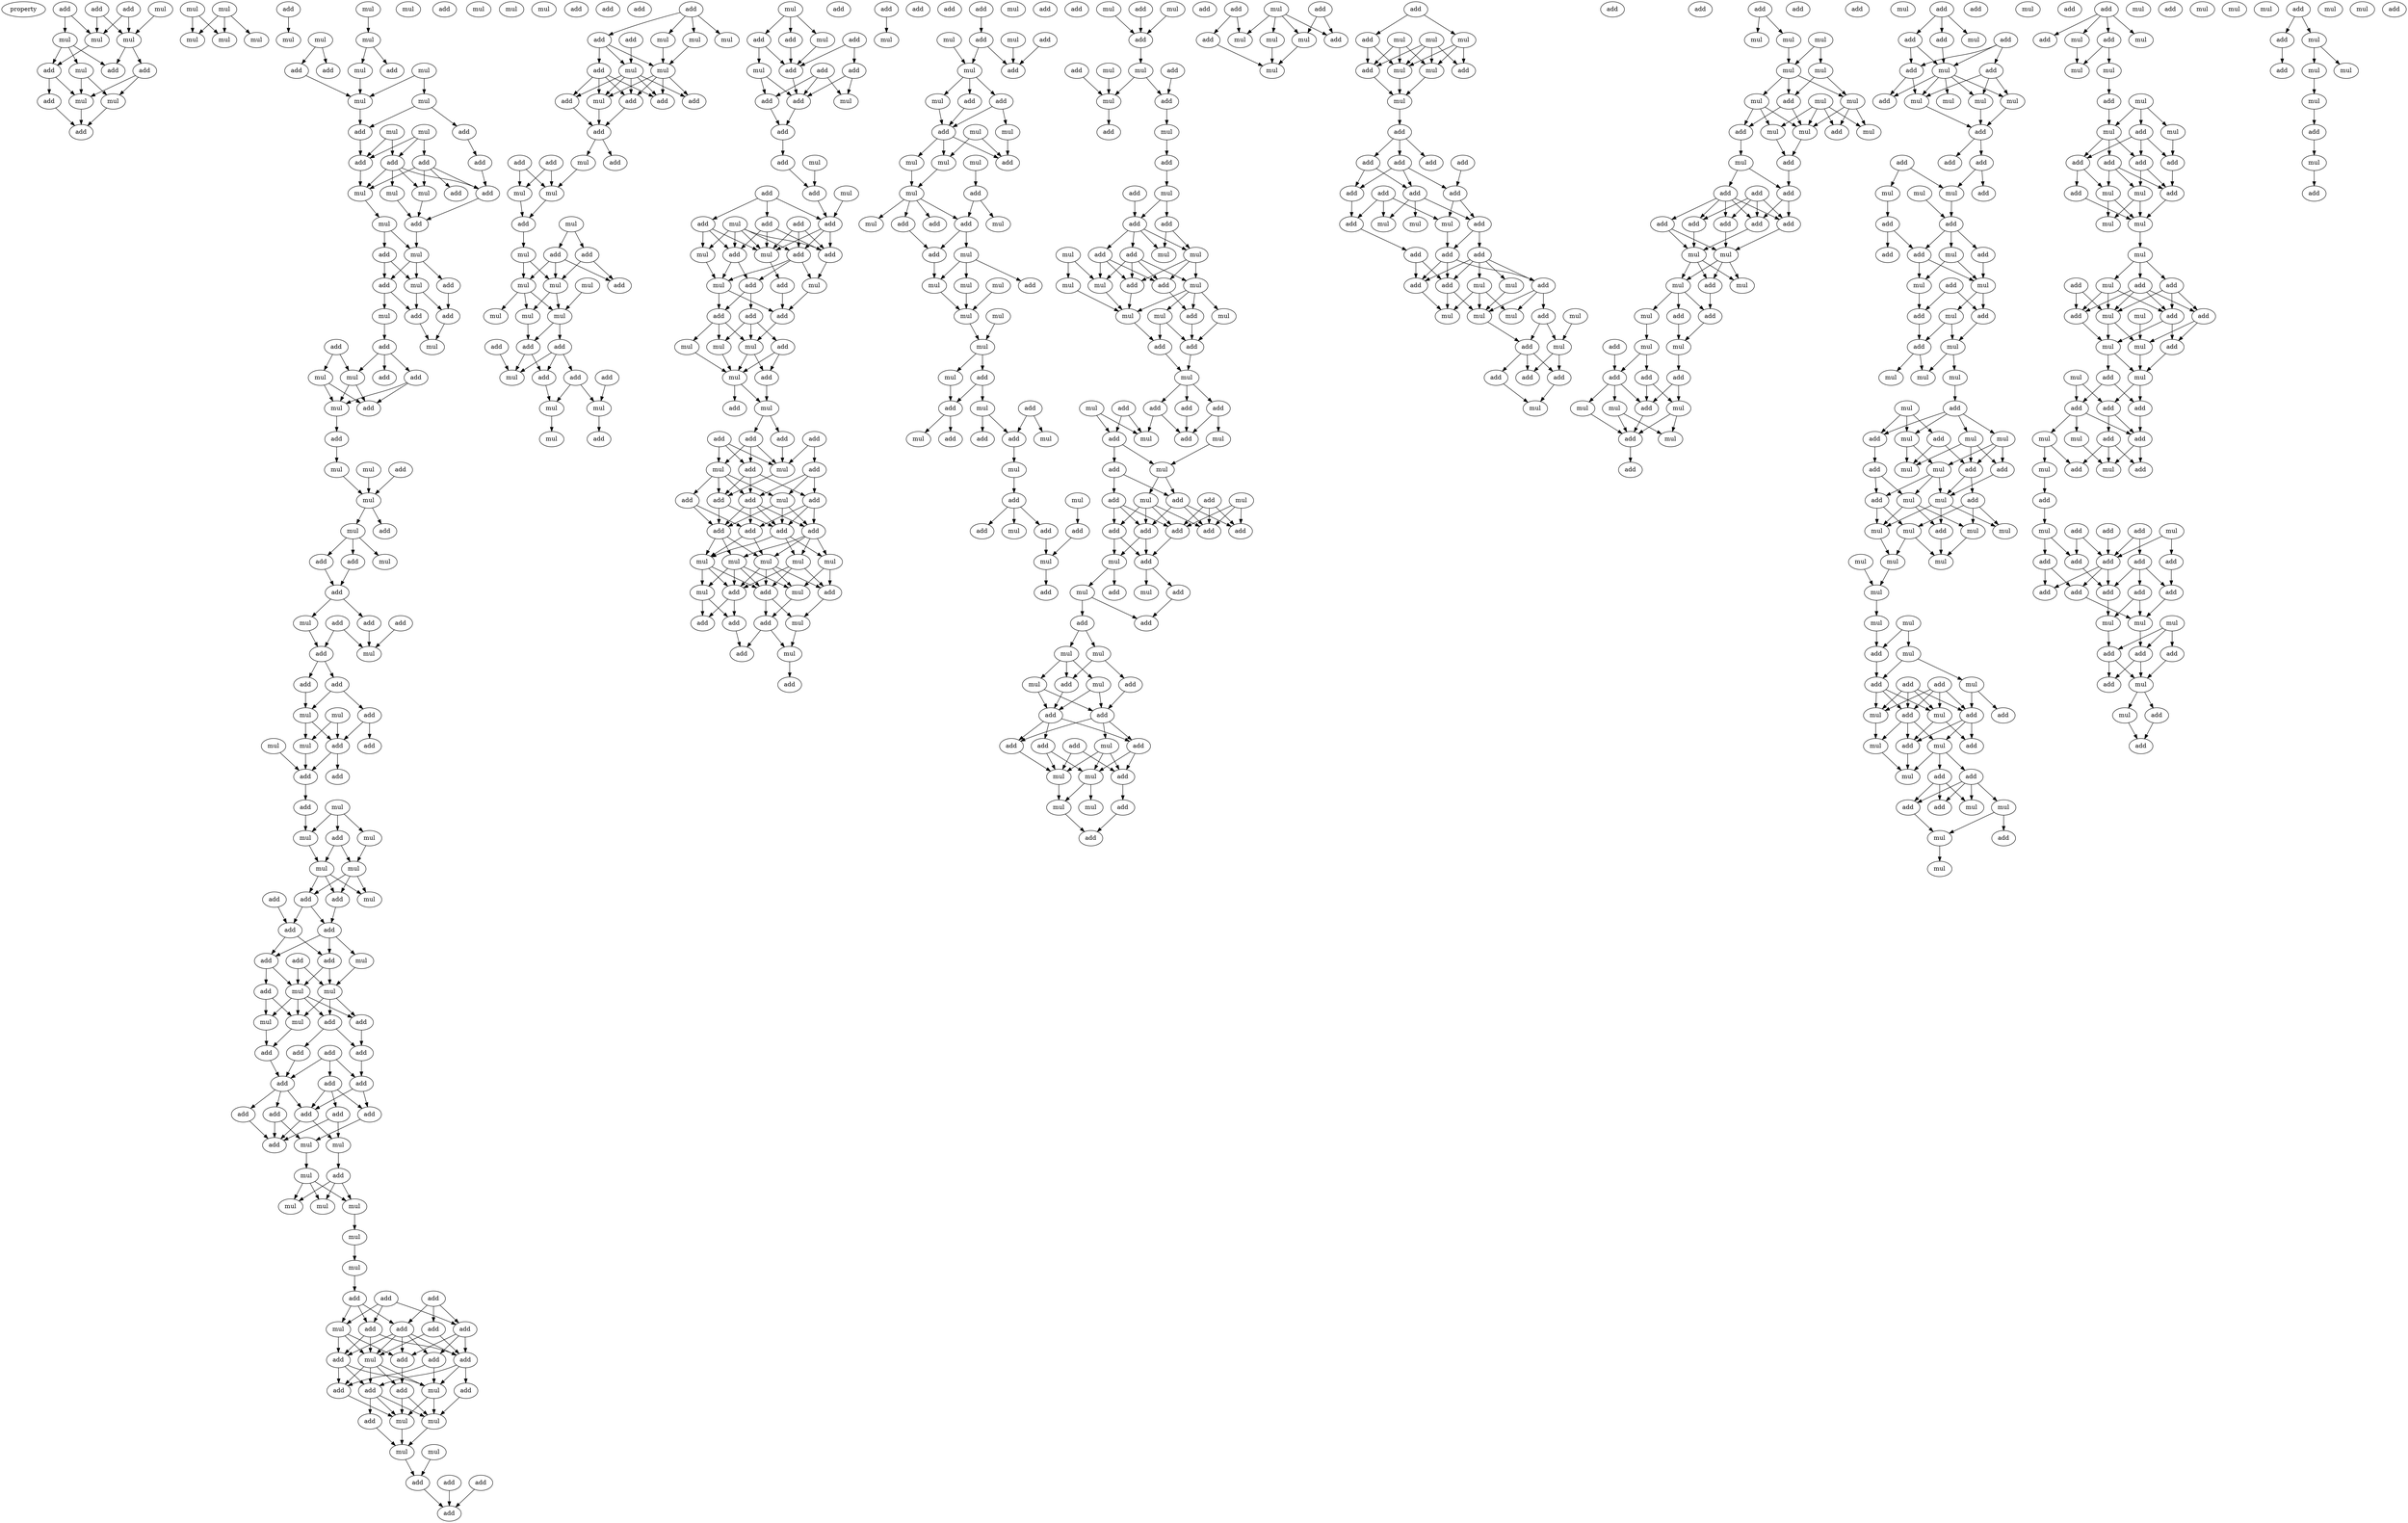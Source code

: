 digraph {
    node [fontcolor=black]
    property [mul=2,lf=1.7]
    0 [ label = add ];
    1 [ label = add ];
    2 [ label = add ];
    3 [ label = mul ];
    4 [ label = mul ];
    5 [ label = mul ];
    6 [ label = mul ];
    7 [ label = add ];
    8 [ label = add ];
    9 [ label = mul ];
    10 [ label = add ];
    11 [ label = mul ];
    12 [ label = add ];
    13 [ label = mul ];
    14 [ label = add ];
    15 [ label = mul ];
    16 [ label = mul ];
    17 [ label = add ];
    18 [ label = mul ];
    19 [ label = mul ];
    20 [ label = mul ];
    21 [ label = mul ];
    22 [ label = mul ];
    23 [ label = mul ];
    24 [ label = mul ];
    25 [ label = add ];
    26 [ label = mul ];
    27 [ label = mul ];
    28 [ label = add ];
    29 [ label = add ];
    30 [ label = mul ];
    31 [ label = mul ];
    32 [ label = add ];
    33 [ label = mul ];
    34 [ label = add ];
    35 [ label = mul ];
    36 [ label = add ];
    37 [ label = add ];
    38 [ label = add ];
    39 [ label = add ];
    40 [ label = mul ];
    41 [ label = mul ];
    42 [ label = mul ];
    43 [ label = add ];
    44 [ label = add ];
    45 [ label = add ];
    46 [ label = mul ];
    47 [ label = add ];
    48 [ label = mul ];
    49 [ label = mul ];
    50 [ label = mul ];
    51 [ label = add ];
    52 [ label = add ];
    53 [ label = add ];
    54 [ label = mul ];
    55 [ label = add ];
    56 [ label = add ];
    57 [ label = mul ];
    58 [ label = add ];
    59 [ label = add ];
    60 [ label = mul ];
    61 [ label = add ];
    62 [ label = mul ];
    63 [ label = mul ];
    64 [ label = add ];
    65 [ label = add ];
    66 [ label = mul ];
    67 [ label = add ];
    68 [ label = add ];
    69 [ label = mul ];
    70 [ label = mul ];
    71 [ label = mul ];
    72 [ label = add ];
    73 [ label = add ];
    74 [ label = add ];
    75 [ label = mul ];
    76 [ label = mul ];
    77 [ label = mul ];
    78 [ label = add ];
    79 [ label = add ];
    80 [ label = add ];
    81 [ label = mul ];
    82 [ label = add ];
    83 [ label = add ];
    84 [ label = mul ];
    85 [ label = add ];
    86 [ label = add ];
    87 [ label = mul ];
    88 [ label = add ];
    89 [ label = mul ];
    90 [ label = mul ];
    91 [ label = add ];
    92 [ label = add ];
    93 [ label = mul ];
    94 [ label = add ];
    95 [ label = add ];
    96 [ label = mul ];
    97 [ label = add ];
    98 [ label = mul ];
    99 [ label = mul ];
    100 [ label = add ];
    101 [ label = mul ];
    102 [ label = mul ];
    103 [ label = mul ];
    104 [ label = add ];
    105 [ label = add ];
    106 [ label = add ];
    107 [ label = add ];
    108 [ label = add ];
    109 [ label = mul ];
    110 [ label = add ];
    111 [ label = add ];
    112 [ label = add ];
    113 [ label = mul ];
    114 [ label = mul ];
    115 [ label = add ];
    116 [ label = add ];
    117 [ label = add ];
    118 [ label = mul ];
    119 [ label = mul ];
    120 [ label = add ];
    121 [ label = add ];
    122 [ label = add ];
    123 [ label = add ];
    124 [ label = add ];
    125 [ label = add ];
    126 [ label = add ];
    127 [ label = add ];
    128 [ label = add ];
    129 [ label = add ];
    130 [ label = add ];
    131 [ label = add ];
    132 [ label = mul ];
    133 [ label = add ];
    134 [ label = mul ];
    135 [ label = mul ];
    136 [ label = add ];
    137 [ label = mul ];
    138 [ label = mul ];
    139 [ label = mul ];
    140 [ label = mul ];
    141 [ label = add ];
    142 [ label = mul ];
    143 [ label = mul ];
    144 [ label = add ];
    145 [ label = add ];
    146 [ label = add ];
    147 [ label = add ];
    148 [ label = add ];
    149 [ label = add ];
    150 [ label = add ];
    151 [ label = add ];
    152 [ label = mul ];
    153 [ label = mul ];
    154 [ label = add ];
    155 [ label = add ];
    156 [ label = add ];
    157 [ label = add ];
    158 [ label = mul ];
    159 [ label = add ];
    160 [ label = add ];
    161 [ label = add ];
    162 [ label = add ];
    163 [ label = add ];
    164 [ label = mul ];
    165 [ label = mul ];
    166 [ label = mul ];
    167 [ label = mul ];
    168 [ label = add ];
    169 [ label = add ];
    170 [ label = add ];
    171 [ label = add ];
    172 [ label = add ];
    173 [ label = add ];
    174 [ label = add ];
    175 [ label = mul ];
    176 [ label = add ];
    177 [ label = mul ];
    178 [ label = mul ];
    179 [ label = mul ];
    180 [ label = mul ];
    181 [ label = add ];
    182 [ label = mul ];
    183 [ label = add ];
    184 [ label = add ];
    185 [ label = add ];
    186 [ label = add ];
    187 [ label = add ];
    188 [ label = add ];
    189 [ label = add ];
    190 [ label = mul ];
    191 [ label = add ];
    192 [ label = mul ];
    193 [ label = mul ];
    194 [ label = add ];
    195 [ label = mul ];
    196 [ label = mul ];
    197 [ label = add ];
    198 [ label = add ];
    199 [ label = add ];
    200 [ label = mul ];
    201 [ label = mul ];
    202 [ label = mul ];
    203 [ label = mul ];
    204 [ label = mul ];
    205 [ label = mul ];
    206 [ label = add ];
    207 [ label = add ];
    208 [ label = add ];
    209 [ label = mul ];
    210 [ label = add ];
    211 [ label = add ];
    212 [ label = add ];
    213 [ label = mul ];
    214 [ label = mul ];
    215 [ label = add ];
    216 [ label = mul ];
    217 [ label = mul ];
    218 [ label = add ];
    219 [ label = add ];
    220 [ label = add ];
    221 [ label = mul ];
    222 [ label = mul ];
    223 [ label = add ];
    224 [ label = add ];
    225 [ label = add ];
    226 [ label = add ];
    227 [ label = add ];
    228 [ label = mul ];
    229 [ label = add ];
    230 [ label = add ];
    231 [ label = add ];
    232 [ label = add ];
    233 [ label = mul ];
    234 [ label = add ];
    235 [ label = mul ];
    236 [ label = add ];
    237 [ label = mul ];
    238 [ label = add ];
    239 [ label = add ];
    240 [ label = add ];
    241 [ label = mul ];
    242 [ label = add ];
    243 [ label = add ];
    244 [ label = add ];
    245 [ label = mul ];
    246 [ label = add ];
    247 [ label = mul ];
    248 [ label = add ];
    249 [ label = add ];
    250 [ label = mul ];
    251 [ label = mul ];
    252 [ label = add ];
    253 [ label = add ];
    254 [ label = add ];
    255 [ label = add ];
    256 [ label = mul ];
    257 [ label = mul ];
    258 [ label = add ];
    259 [ label = mul ];
    260 [ label = add ];
    261 [ label = mul ];
    262 [ label = add ];
    263 [ label = add ];
    264 [ label = mul ];
    265 [ label = add ];
    266 [ label = add ];
    267 [ label = add ];
    268 [ label = add ];
    269 [ label = mul ];
    270 [ label = add ];
    271 [ label = mul ];
    272 [ label = add ];
    273 [ label = add ];
    274 [ label = mul ];
    275 [ label = add ];
    276 [ label = add ];
    277 [ label = add ];
    278 [ label = add ];
    279 [ label = add ];
    280 [ label = add ];
    281 [ label = add ];
    282 [ label = mul ];
    283 [ label = mul ];
    284 [ label = mul ];
    285 [ label = mul ];
    286 [ label = mul ];
    287 [ label = mul ];
    288 [ label = add ];
    289 [ label = mul ];
    290 [ label = add ];
    291 [ label = add ];
    292 [ label = mul ];
    293 [ label = add ];
    294 [ label = add ];
    295 [ label = add ];
    296 [ label = add ];
    297 [ label = mul ];
    298 [ label = add ];
    299 [ label = add ];
    300 [ label = mul ];
    301 [ label = mul ];
    302 [ label = add ];
    303 [ label = add ];
    304 [ label = mul ];
    305 [ label = add ];
    306 [ label = add ];
    307 [ label = mul ];
    308 [ label = add ];
    309 [ label = mul ];
    310 [ label = mul ];
    311 [ label = add ];
    312 [ label = mul ];
    313 [ label = mul ];
    314 [ label = mul ];
    315 [ label = mul ];
    316 [ label = add ];
    317 [ label = mul ];
    318 [ label = add ];
    319 [ label = mul ];
    320 [ label = add ];
    321 [ label = add ];
    322 [ label = mul ];
    323 [ label = add ];
    324 [ label = add ];
    325 [ label = mul ];
    326 [ label = mul ];
    327 [ label = mul ];
    328 [ label = add ];
    329 [ label = mul ];
    330 [ label = mul ];
    331 [ label = mul ];
    332 [ label = mul ];
    333 [ label = add ];
    334 [ label = mul ];
    335 [ label = add ];
    336 [ label = add ];
    337 [ label = mul ];
    338 [ label = mul ];
    339 [ label = add ];
    340 [ label = add ];
    341 [ label = add ];
    342 [ label = mul ];
    343 [ label = mul ];
    344 [ label = add ];
    345 [ label = mul ];
    346 [ label = add ];
    347 [ label = add ];
    348 [ label = add ];
    349 [ label = add ];
    350 [ label = mul ];
    351 [ label = add ];
    352 [ label = mul ];
    353 [ label = mul ];
    354 [ label = add ];
    355 [ label = add ];
    356 [ label = add ];
    357 [ label = mul ];
    358 [ label = add ];
    359 [ label = mul ];
    360 [ label = add ];
    361 [ label = add ];
    362 [ label = mul ];
    363 [ label = mul ];
    364 [ label = add ];
    365 [ label = mul ];
    366 [ label = add ];
    367 [ label = add ];
    368 [ label = mul ];
    369 [ label = add ];
    370 [ label = add ];
    371 [ label = add ];
    372 [ label = add ];
    373 [ label = mul ];
    374 [ label = add ];
    375 [ label = mul ];
    376 [ label = mul ];
    377 [ label = mul ];
    378 [ label = add ];
    379 [ label = mul ];
    380 [ label = add ];
    381 [ label = mul ];
    382 [ label = mul ];
    383 [ label = add ];
    384 [ label = mul ];
    385 [ label = mul ];
    386 [ label = add ];
    387 [ label = add ];
    388 [ label = mul ];
    389 [ label = add ];
    390 [ label = mul ];
    391 [ label = add ];
    392 [ label = add ];
    393 [ label = add ];
    394 [ label = add ];
    395 [ label = add ];
    396 [ label = mul ];
    397 [ label = mul ];
    398 [ label = add ];
    399 [ label = mul ];
    400 [ label = add ];
    401 [ label = mul ];
    402 [ label = add ];
    403 [ label = add ];
    404 [ label = mul ];
    405 [ label = add ];
    406 [ label = add ];
    407 [ label = add ];
    408 [ label = add ];
    409 [ label = add ];
    410 [ label = mul ];
    411 [ label = add ];
    412 [ label = mul ];
    413 [ label = add ];
    414 [ label = mul ];
    415 [ label = add ];
    416 [ label = add ];
    417 [ label = add ];
    418 [ label = mul ];
    419 [ label = mul ];
    420 [ label = add ];
    421 [ label = mul ];
    422 [ label = add ];
    423 [ label = mul ];
    424 [ label = add ];
    425 [ label = add ];
    426 [ label = add ];
    427 [ label = add ];
    428 [ label = add ];
    429 [ label = mul ];
    430 [ label = add ];
    431 [ label = mul ];
    432 [ label = add ];
    433 [ label = mul ];
    434 [ label = add ];
    435 [ label = mul ];
    436 [ label = mul ];
    437 [ label = add ];
    438 [ label = add ];
    439 [ label = mul ];
    440 [ label = add ];
    441 [ label = mul ];
    442 [ label = add ];
    443 [ label = mul ];
    444 [ label = mul ];
    445 [ label = add ];
    446 [ label = mul ];
    447 [ label = add ];
    448 [ label = mul ];
    449 [ label = mul ];
    450 [ label = add ];
    451 [ label = mul ];
    452 [ label = add ];
    453 [ label = mul ];
    454 [ label = add ];
    455 [ label = mul ];
    456 [ label = mul ];
    457 [ label = add ];
    458 [ label = add ];
    459 [ label = add ];
    460 [ label = add ];
    461 [ label = add ];
    462 [ label = add ];
    463 [ label = add ];
    464 [ label = add ];
    465 [ label = add ];
    466 [ label = mul ];
    467 [ label = mul ];
    468 [ label = add ];
    469 [ label = mul ];
    470 [ label = add ];
    471 [ label = add ];
    472 [ label = add ];
    473 [ label = add ];
    474 [ label = mul ];
    475 [ label = add ];
    476 [ label = add ];
    477 [ label = add ];
    478 [ label = mul ];
    479 [ label = mul ];
    480 [ label = add ];
    481 [ label = mul ];
    482 [ label = mul ];
    483 [ label = mul ];
    484 [ label = mul ];
    485 [ label = add ];
    486 [ label = add ];
    487 [ label = add ];
    488 [ label = add ];
    489 [ label = add ];
    490 [ label = mul ];
    491 [ label = add ];
    492 [ label = add ];
    493 [ label = mul ];
    494 [ label = mul ];
    495 [ label = add ];
    496 [ label = add ];
    497 [ label = mul ];
    498 [ label = mul ];
    499 [ label = mul ];
    500 [ label = mul ];
    501 [ label = mul ];
    502 [ label = mul ];
    503 [ label = add ];
    504 [ label = mul ];
    505 [ label = add ];
    506 [ label = add ];
    507 [ label = mul ];
    508 [ label = mul ];
    509 [ label = add ];
    510 [ label = mul ];
    511 [ label = add ];
    512 [ label = add ];
    513 [ label = add ];
    514 [ label = add ];
    515 [ label = add ];
    516 [ label = add ];
    517 [ label = add ];
    518 [ label = add ];
    519 [ label = mul ];
    520 [ label = mul ];
    521 [ label = mul ];
    522 [ label = mul ];
    523 [ label = add ];
    524 [ label = mul ];
    525 [ label = add ];
    526 [ label = add ];
    527 [ label = mul ];
    528 [ label = add ];
    529 [ label = mul ];
    530 [ label = add ];
    531 [ label = add ];
    532 [ label = add ];
    533 [ label = mul ];
    534 [ label = mul ];
    535 [ label = add ];
    536 [ label = mul ];
    537 [ label = mul ];
    538 [ label = mul ];
    539 [ label = add ];
    540 [ label = add ];
    541 [ label = add ];
    542 [ label = add ];
    543 [ label = add ];
    544 [ label = mul ];
    545 [ label = add ];
    546 [ label = mul ];
    547 [ label = add ];
    548 [ label = add ];
    549 [ label = mul ];
    550 [ label = mul ];
    551 [ label = mul ];
    552 [ label = mul ];
    553 [ label = add ];
    554 [ label = add ];
    555 [ label = add ];
    556 [ label = add ];
    557 [ label = add ];
    558 [ label = mul ];
    559 [ label = mul ];
    560 [ label = add ];
    561 [ label = mul ];
    562 [ label = add ];
    563 [ label = add ];
    564 [ label = mul ];
    565 [ label = add ];
    566 [ label = add ];
    567 [ label = add ];
    568 [ label = add ];
    569 [ label = mul ];
    570 [ label = add ];
    571 [ label = mul ];
    572 [ label = add ];
    573 [ label = mul ];
    574 [ label = add ];
    575 [ label = add ];
    576 [ label = mul ];
    577 [ label = mul ];
    578 [ label = mul ];
    579 [ label = mul ];
    580 [ label = mul ];
    581 [ label = add ];
    582 [ label = add ];
    583 [ label = mul ];
    584 [ label = add ];
    585 [ label = mul ];
    586 [ label = mul ];
    587 [ label = add ];
    588 [ label = mul ];
    589 [ label = add ];
    590 [ label = mul ];
    591 [ label = add ];
    592 [ label = add ];
    593 [ label = mul ];
    594 [ label = add ];
    595 [ label = mul ];
    596 [ label = add ];
    597 [ label = mul ];
    598 [ label = mul ];
    599 [ label = mul ];
    600 [ label = mul ];
    601 [ label = mul ];
    602 [ label = mul ];
    603 [ label = mul ];
    604 [ label = mul ];
    605 [ label = mul ];
    606 [ label = mul ];
    607 [ label = mul ];
    608 [ label = add ];
    609 [ label = add ];
    610 [ label = mul ];
    611 [ label = add ];
    612 [ label = add ];
    613 [ label = add ];
    614 [ label = mul ];
    615 [ label = add ];
    616 [ label = mul ];
    617 [ label = add ];
    618 [ label = mul ];
    619 [ label = add ];
    620 [ label = add ];
    621 [ label = mul ];
    622 [ label = add ];
    623 [ label = mul ];
    624 [ label = add ];
    625 [ label = mul ];
    626 [ label = add ];
    627 [ label = add ];
    628 [ label = add ];
    629 [ label = mul ];
    630 [ label = mul ];
    631 [ label = add ];
    632 [ label = mul ];
    633 [ label = mul ];
    634 [ label = add ];
    635 [ label = mul ];
    636 [ label = add ];
    637 [ label = mul ];
    638 [ label = mul ];
    639 [ label = add ];
    640 [ label = mul ];
    641 [ label = mul ];
    642 [ label = mul ];
    643 [ label = add ];
    644 [ label = mul ];
    645 [ label = mul ];
    646 [ label = add ];
    647 [ label = add ];
    648 [ label = add ];
    649 [ label = add ];
    650 [ label = add ];
    651 [ label = add ];
    652 [ label = add ];
    653 [ label = mul ];
    654 [ label = mul ];
    655 [ label = mul ];
    656 [ label = mul ];
    657 [ label = mul ];
    658 [ label = add ];
    659 [ label = add ];
    660 [ label = add ];
    661 [ label = mul ];
    662 [ label = add ];
    663 [ label = add ];
    664 [ label = mul ];
    665 [ label = mul ];
    666 [ label = add ];
    667 [ label = mul ];
    668 [ label = mul ];
    669 [ label = add ];
    670 [ label = add ];
    671 [ label = mul ];
    672 [ label = mul ];
    673 [ label = add ];
    674 [ label = add ];
    675 [ label = add ];
    676 [ label = mul ];
    677 [ label = add ];
    678 [ label = mul ];
    679 [ label = add ];
    680 [ label = mul ];
    681 [ label = add ];
    682 [ label = mul ];
    683 [ label = add ];
    684 [ label = add ];
    685 [ label = mul ];
    686 [ label = add ];
    687 [ label = mul ];
    688 [ label = add ];
    689 [ label = add ];
    690 [ label = add ];
    691 [ label = add ];
    692 [ label = add ];
    693 [ label = add ];
    694 [ label = add ];
    695 [ label = add ];
    696 [ label = add ];
    697 [ label = add ];
    698 [ label = add ];
    699 [ label = add ];
    700 [ label = mul ];
    701 [ label = mul ];
    702 [ label = mul ];
    703 [ label = add ];
    704 [ label = add ];
    705 [ label = add ];
    706 [ label = add ];
    707 [ label = add ];
    708 [ label = mul ];
    709 [ label = mul ];
    710 [ label = add ];
    711 [ label = mul ];
    712 [ label = add ];
    713 [ label = mul ];
    714 [ label = mul ];
    715 [ label = add ];
    716 [ label = add ];
    717 [ label = mul ];
    718 [ label = add ];
    719 [ label = mul ];
    720 [ label = mul ];
    721 [ label = mul ];
    722 [ label = mul ];
    723 [ label = add ];
    724 [ label = mul ];
    725 [ label = add ];
    726 [ label = mul ];
    727 [ label = add ];
    0 -> 5 [ name = 0 ];
    0 -> 6 [ name = 1 ];
    1 -> 4 [ name = 2 ];
    1 -> 5 [ name = 3 ];
    2 -> 5 [ name = 4 ];
    2 -> 6 [ name = 5 ];
    3 -> 6 [ name = 6 ];
    4 -> 8 [ name = 7 ];
    4 -> 9 [ name = 8 ];
    4 -> 10 [ name = 9 ];
    5 -> 10 [ name = 10 ];
    6 -> 7 [ name = 11 ];
    6 -> 8 [ name = 12 ];
    7 -> 11 [ name = 13 ];
    7 -> 13 [ name = 14 ];
    9 -> 11 [ name = 15 ];
    9 -> 13 [ name = 16 ];
    10 -> 12 [ name = 17 ];
    10 -> 13 [ name = 18 ];
    11 -> 14 [ name = 19 ];
    12 -> 14 [ name = 20 ];
    13 -> 14 [ name = 21 ];
    15 -> 18 [ name = 22 ];
    15 -> 20 [ name = 23 ];
    16 -> 18 [ name = 24 ];
    16 -> 20 [ name = 25 ];
    16 -> 21 [ name = 26 ];
    17 -> 19 [ name = 27 ];
    22 -> 24 [ name = 28 ];
    23 -> 25 [ name = 29 ];
    23 -> 28 [ name = 30 ];
    24 -> 26 [ name = 31 ];
    24 -> 29 [ name = 32 ];
    25 -> 31 [ name = 33 ];
    26 -> 31 [ name = 34 ];
    27 -> 30 [ name = 35 ];
    27 -> 31 [ name = 36 ];
    30 -> 32 [ name = 37 ];
    30 -> 34 [ name = 38 ];
    31 -> 34 [ name = 39 ];
    32 -> 37 [ name = 40 ];
    33 -> 36 [ name = 41 ];
    33 -> 39 [ name = 42 ];
    34 -> 39 [ name = 43 ];
    35 -> 36 [ name = 44 ];
    35 -> 38 [ name = 45 ];
    35 -> 39 [ name = 46 ];
    36 -> 40 [ name = 47 ];
    36 -> 41 [ name = 48 ];
    36 -> 42 [ name = 49 ];
    36 -> 44 [ name = 50 ];
    37 -> 44 [ name = 51 ];
    38 -> 41 [ name = 52 ];
    38 -> 42 [ name = 53 ];
    38 -> 43 [ name = 54 ];
    38 -> 44 [ name = 55 ];
    39 -> 41 [ name = 56 ];
    40 -> 45 [ name = 57 ];
    41 -> 46 [ name = 58 ];
    42 -> 45 [ name = 59 ];
    44 -> 45 [ name = 60 ];
    45 -> 48 [ name = 61 ];
    46 -> 47 [ name = 62 ];
    46 -> 48 [ name = 63 ];
    47 -> 49 [ name = 64 ];
    47 -> 51 [ name = 65 ];
    48 -> 49 [ name = 66 ];
    48 -> 51 [ name = 67 ];
    48 -> 52 [ name = 68 ];
    49 -> 53 [ name = 69 ];
    49 -> 55 [ name = 70 ];
    51 -> 53 [ name = 71 ];
    51 -> 54 [ name = 72 ];
    52 -> 55 [ name = 73 ];
    53 -> 57 [ name = 74 ];
    54 -> 58 [ name = 75 ];
    55 -> 57 [ name = 76 ];
    56 -> 60 [ name = 77 ];
    56 -> 62 [ name = 78 ];
    58 -> 59 [ name = 79 ];
    58 -> 61 [ name = 80 ];
    58 -> 62 [ name = 81 ];
    59 -> 63 [ name = 82 ];
    59 -> 64 [ name = 83 ];
    60 -> 63 [ name = 84 ];
    60 -> 64 [ name = 85 ];
    62 -> 63 [ name = 86 ];
    62 -> 64 [ name = 87 ];
    63 -> 65 [ name = 88 ];
    65 -> 69 [ name = 89 ];
    66 -> 70 [ name = 90 ];
    67 -> 70 [ name = 91 ];
    69 -> 70 [ name = 92 ];
    70 -> 71 [ name = 93 ];
    70 -> 72 [ name = 94 ];
    71 -> 73 [ name = 95 ];
    71 -> 74 [ name = 96 ];
    71 -> 75 [ name = 97 ];
    73 -> 78 [ name = 98 ];
    74 -> 78 [ name = 99 ];
    78 -> 81 [ name = 100 ];
    78 -> 82 [ name = 101 ];
    79 -> 83 [ name = 102 ];
    79 -> 84 [ name = 103 ];
    80 -> 84 [ name = 104 ];
    81 -> 83 [ name = 105 ];
    82 -> 84 [ name = 106 ];
    83 -> 85 [ name = 107 ];
    83 -> 86 [ name = 108 ];
    85 -> 89 [ name = 109 ];
    86 -> 88 [ name = 110 ];
    86 -> 89 [ name = 111 ];
    87 -> 90 [ name = 112 ];
    87 -> 91 [ name = 113 ];
    88 -> 91 [ name = 114 ];
    88 -> 92 [ name = 115 ];
    89 -> 90 [ name = 116 ];
    89 -> 91 [ name = 117 ];
    90 -> 95 [ name = 118 ];
    91 -> 94 [ name = 119 ];
    91 -> 95 [ name = 120 ];
    93 -> 95 [ name = 121 ];
    95 -> 97 [ name = 122 ];
    96 -> 98 [ name = 123 ];
    96 -> 99 [ name = 124 ];
    96 -> 100 [ name = 125 ];
    97 -> 98 [ name = 126 ];
    98 -> 102 [ name = 127 ];
    99 -> 101 [ name = 128 ];
    100 -> 101 [ name = 129 ];
    100 -> 102 [ name = 130 ];
    101 -> 103 [ name = 131 ];
    101 -> 105 [ name = 132 ];
    101 -> 106 [ name = 133 ];
    102 -> 103 [ name = 134 ];
    102 -> 105 [ name = 135 ];
    102 -> 106 [ name = 136 ];
    104 -> 108 [ name = 137 ];
    105 -> 107 [ name = 138 ];
    106 -> 107 [ name = 139 ];
    106 -> 108 [ name = 140 ];
    107 -> 109 [ name = 141 ];
    107 -> 110 [ name = 142 ];
    107 -> 111 [ name = 143 ];
    108 -> 110 [ name = 144 ];
    108 -> 111 [ name = 145 ];
    109 -> 114 [ name = 146 ];
    110 -> 113 [ name = 147 ];
    110 -> 115 [ name = 148 ];
    111 -> 113 [ name = 149 ];
    111 -> 114 [ name = 150 ];
    112 -> 113 [ name = 151 ];
    112 -> 114 [ name = 152 ];
    113 -> 116 [ name = 153 ];
    113 -> 117 [ name = 154 ];
    113 -> 118 [ name = 155 ];
    113 -> 119 [ name = 156 ];
    114 -> 116 [ name = 157 ];
    114 -> 117 [ name = 158 ];
    114 -> 119 [ name = 159 ];
    115 -> 118 [ name = 160 ];
    115 -> 119 [ name = 161 ];
    116 -> 122 [ name = 162 ];
    117 -> 122 [ name = 163 ];
    117 -> 123 [ name = 164 ];
    118 -> 121 [ name = 165 ];
    119 -> 121 [ name = 166 ];
    120 -> 124 [ name = 167 ];
    120 -> 125 [ name = 168 ];
    120 -> 126 [ name = 169 ];
    121 -> 126 [ name = 170 ];
    122 -> 125 [ name = 171 ];
    123 -> 126 [ name = 172 ];
    124 -> 128 [ name = 173 ];
    124 -> 129 [ name = 174 ];
    124 -> 131 [ name = 175 ];
    125 -> 128 [ name = 176 ];
    125 -> 131 [ name = 177 ];
    126 -> 127 [ name = 178 ];
    126 -> 130 [ name = 179 ];
    126 -> 131 [ name = 180 ];
    127 -> 133 [ name = 181 ];
    128 -> 132 [ name = 182 ];
    129 -> 133 [ name = 183 ];
    129 -> 134 [ name = 184 ];
    130 -> 132 [ name = 185 ];
    130 -> 133 [ name = 186 ];
    131 -> 133 [ name = 187 ];
    131 -> 134 [ name = 188 ];
    132 -> 135 [ name = 189 ];
    134 -> 136 [ name = 190 ];
    135 -> 137 [ name = 191 ];
    135 -> 139 [ name = 192 ];
    135 -> 140 [ name = 193 ];
    136 -> 137 [ name = 194 ];
    136 -> 139 [ name = 195 ];
    136 -> 140 [ name = 196 ];
    139 -> 142 [ name = 197 ];
    142 -> 143 [ name = 198 ];
    143 -> 145 [ name = 199 ];
    145 -> 148 [ name = 200 ];
    145 -> 149 [ name = 201 ];
    145 -> 152 [ name = 202 ];
    146 -> 148 [ name = 203 ];
    146 -> 150 [ name = 204 ];
    146 -> 151 [ name = 205 ];
    147 -> 149 [ name = 206 ];
    147 -> 151 [ name = 207 ];
    147 -> 152 [ name = 208 ];
    148 -> 153 [ name = 209 ];
    148 -> 154 [ name = 210 ];
    148 -> 155 [ name = 211 ];
    148 -> 156 [ name = 212 ];
    148 -> 157 [ name = 213 ];
    149 -> 153 [ name = 214 ];
    149 -> 156 [ name = 215 ];
    149 -> 157 [ name = 216 ];
    150 -> 153 [ name = 217 ];
    150 -> 156 [ name = 218 ];
    151 -> 154 [ name = 219 ];
    151 -> 155 [ name = 220 ];
    151 -> 156 [ name = 221 ];
    152 -> 153 [ name = 222 ];
    152 -> 155 [ name = 223 ];
    152 -> 157 [ name = 224 ];
    153 -> 158 [ name = 225 ];
    153 -> 159 [ name = 226 ];
    153 -> 160 [ name = 227 ];
    153 -> 162 [ name = 228 ];
    154 -> 158 [ name = 229 ];
    154 -> 160 [ name = 230 ];
    155 -> 159 [ name = 231 ];
    156 -> 158 [ name = 232 ];
    156 -> 161 [ name = 233 ];
    156 -> 162 [ name = 234 ];
    157 -> 158 [ name = 235 ];
    157 -> 160 [ name = 236 ];
    157 -> 162 [ name = 237 ];
    158 -> 164 [ name = 238 ];
    158 -> 165 [ name = 239 ];
    159 -> 164 [ name = 240 ];
    159 -> 165 [ name = 241 ];
    160 -> 165 [ name = 242 ];
    161 -> 164 [ name = 243 ];
    162 -> 163 [ name = 244 ];
    162 -> 164 [ name = 245 ];
    162 -> 165 [ name = 246 ];
    163 -> 166 [ name = 247 ];
    164 -> 166 [ name = 248 ];
    165 -> 166 [ name = 249 ];
    166 -> 168 [ name = 250 ];
    167 -> 168 [ name = 251 ];
    168 -> 172 [ name = 252 ];
    169 -> 172 [ name = 253 ];
    171 -> 172 [ name = 254 ];
    173 -> 175 [ name = 255 ];
    173 -> 176 [ name = 256 ];
    173 -> 177 [ name = 257 ];
    173 -> 178 [ name = 258 ];
    174 -> 180 [ name = 259 ];
    175 -> 179 [ name = 260 ];
    176 -> 179 [ name = 261 ];
    176 -> 180 [ name = 262 ];
    176 -> 181 [ name = 263 ];
    178 -> 179 [ name = 264 ];
    179 -> 182 [ name = 265 ];
    179 -> 183 [ name = 266 ];
    179 -> 184 [ name = 267 ];
    179 -> 185 [ name = 268 ];
    180 -> 182 [ name = 269 ];
    180 -> 183 [ name = 270 ];
    180 -> 184 [ name = 271 ];
    180 -> 185 [ name = 272 ];
    180 -> 186 [ name = 273 ];
    181 -> 182 [ name = 274 ];
    181 -> 183 [ name = 275 ];
    181 -> 185 [ name = 276 ];
    181 -> 186 [ name = 277 ];
    182 -> 187 [ name = 278 ];
    185 -> 187 [ name = 279 ];
    186 -> 187 [ name = 280 ];
    187 -> 190 [ name = 281 ];
    187 -> 191 [ name = 282 ];
    188 -> 192 [ name = 283 ];
    188 -> 193 [ name = 284 ];
    189 -> 192 [ name = 285 ];
    189 -> 193 [ name = 286 ];
    190 -> 193 [ name = 287 ];
    192 -> 194 [ name = 288 ];
    193 -> 194 [ name = 289 ];
    194 -> 196 [ name = 290 ];
    195 -> 197 [ name = 291 ];
    195 -> 198 [ name = 292 ];
    196 -> 200 [ name = 293 ];
    196 -> 202 [ name = 294 ];
    197 -> 199 [ name = 295 ];
    197 -> 200 [ name = 296 ];
    197 -> 202 [ name = 297 ];
    198 -> 199 [ name = 298 ];
    198 -> 200 [ name = 299 ];
    200 -> 203 [ name = 300 ];
    200 -> 205 [ name = 301 ];
    201 -> 205 [ name = 302 ];
    202 -> 203 [ name = 303 ];
    202 -> 204 [ name = 304 ];
    202 -> 205 [ name = 305 ];
    203 -> 206 [ name = 306 ];
    205 -> 206 [ name = 307 ];
    205 -> 207 [ name = 308 ];
    206 -> 209 [ name = 309 ];
    206 -> 211 [ name = 310 ];
    207 -> 209 [ name = 311 ];
    207 -> 210 [ name = 312 ];
    207 -> 211 [ name = 313 ];
    208 -> 209 [ name = 314 ];
    210 -> 213 [ name = 315 ];
    210 -> 214 [ name = 316 ];
    211 -> 213 [ name = 317 ];
    212 -> 214 [ name = 318 ];
    213 -> 216 [ name = 319 ];
    214 -> 215 [ name = 320 ];
    217 -> 218 [ name = 321 ];
    217 -> 219 [ name = 322 ];
    217 -> 221 [ name = 323 ];
    218 -> 222 [ name = 324 ];
    218 -> 224 [ name = 325 ];
    219 -> 224 [ name = 326 ];
    220 -> 223 [ name = 327 ];
    220 -> 224 [ name = 328 ];
    221 -> 224 [ name = 329 ];
    222 -> 227 [ name = 330 ];
    222 -> 229 [ name = 331 ];
    223 -> 227 [ name = 332 ];
    223 -> 228 [ name = 333 ];
    224 -> 227 [ name = 334 ];
    225 -> 227 [ name = 335 ];
    225 -> 228 [ name = 336 ];
    225 -> 229 [ name = 337 ];
    227 -> 230 [ name = 338 ];
    229 -> 230 [ name = 339 ];
    230 -> 232 [ name = 340 ];
    231 -> 233 [ name = 341 ];
    232 -> 236 [ name = 342 ];
    235 -> 236 [ name = 343 ];
    236 -> 243 [ name = 344 ];
    237 -> 243 [ name = 345 ];
    238 -> 239 [ name = 346 ];
    238 -> 242 [ name = 347 ];
    238 -> 243 [ name = 348 ];
    239 -> 244 [ name = 349 ];
    239 -> 245 [ name = 350 ];
    239 -> 247 [ name = 351 ];
    240 -> 246 [ name = 352 ];
    240 -> 247 [ name = 353 ];
    240 -> 248 [ name = 354 ];
    241 -> 244 [ name = 355 ];
    241 -> 245 [ name = 356 ];
    241 -> 246 [ name = 357 ];
    241 -> 247 [ name = 358 ];
    241 -> 248 [ name = 359 ];
    242 -> 244 [ name = 360 ];
    242 -> 247 [ name = 361 ];
    242 -> 248 [ name = 362 ];
    243 -> 246 [ name = 363 ];
    243 -> 247 [ name = 364 ];
    243 -> 248 [ name = 365 ];
    244 -> 250 [ name = 366 ];
    244 -> 252 [ name = 367 ];
    245 -> 250 [ name = 368 ];
    246 -> 250 [ name = 369 ];
    246 -> 251 [ name = 370 ];
    246 -> 252 [ name = 371 ];
    247 -> 249 [ name = 372 ];
    248 -> 251 [ name = 373 ];
    249 -> 253 [ name = 374 ];
    250 -> 253 [ name = 375 ];
    250 -> 255 [ name = 376 ];
    251 -> 253 [ name = 377 ];
    252 -> 254 [ name = 378 ];
    252 -> 255 [ name = 379 ];
    253 -> 256 [ name = 380 ];
    254 -> 256 [ name = 381 ];
    254 -> 257 [ name = 382 ];
    254 -> 258 [ name = 383 ];
    255 -> 256 [ name = 384 ];
    255 -> 257 [ name = 385 ];
    255 -> 259 [ name = 386 ];
    256 -> 260 [ name = 387 ];
    256 -> 261 [ name = 388 ];
    257 -> 261 [ name = 389 ];
    258 -> 260 [ name = 390 ];
    258 -> 261 [ name = 391 ];
    259 -> 261 [ name = 392 ];
    260 -> 264 [ name = 393 ];
    261 -> 263 [ name = 394 ];
    261 -> 264 [ name = 395 ];
    264 -> 265 [ name = 396 ];
    264 -> 268 [ name = 397 ];
    265 -> 269 [ name = 398 ];
    265 -> 270 [ name = 399 ];
    265 -> 271 [ name = 400 ];
    266 -> 271 [ name = 401 ];
    266 -> 272 [ name = 402 ];
    267 -> 269 [ name = 403 ];
    267 -> 270 [ name = 404 ];
    267 -> 271 [ name = 405 ];
    268 -> 271 [ name = 406 ];
    269 -> 273 [ name = 407 ];
    269 -> 274 [ name = 408 ];
    269 -> 275 [ name = 409 ];
    269 -> 277 [ name = 410 ];
    270 -> 273 [ name = 411 ];
    270 -> 275 [ name = 412 ];
    270 -> 276 [ name = 413 ];
    271 -> 275 [ name = 414 ];
    272 -> 273 [ name = 415 ];
    272 -> 274 [ name = 416 ];
    272 -> 276 [ name = 417 ];
    273 -> 278 [ name = 418 ];
    273 -> 279 [ name = 419 ];
    273 -> 280 [ name = 420 ];
    273 -> 281 [ name = 421 ];
    274 -> 278 [ name = 422 ];
    274 -> 279 [ name = 423 ];
    274 -> 280 [ name = 424 ];
    275 -> 278 [ name = 425 ];
    275 -> 279 [ name = 426 ];
    276 -> 278 [ name = 427 ];
    276 -> 280 [ name = 428 ];
    276 -> 281 [ name = 429 ];
    277 -> 279 [ name = 430 ];
    277 -> 281 [ name = 431 ];
    278 -> 284 [ name = 432 ];
    278 -> 285 [ name = 433 ];
    278 -> 286 [ name = 434 ];
    279 -> 282 [ name = 435 ];
    279 -> 283 [ name = 436 ];
    279 -> 284 [ name = 437 ];
    280 -> 282 [ name = 438 ];
    280 -> 283 [ name = 439 ];
    280 -> 285 [ name = 440 ];
    280 -> 286 [ name = 441 ];
    281 -> 282 [ name = 442 ];
    281 -> 284 [ name = 443 ];
    282 -> 288 [ name = 444 ];
    282 -> 289 [ name = 445 ];
    282 -> 290 [ name = 446 ];
    282 -> 291 [ name = 447 ];
    283 -> 287 [ name = 448 ];
    283 -> 289 [ name = 449 ];
    283 -> 290 [ name = 450 ];
    283 -> 291 [ name = 451 ];
    284 -> 287 [ name = 452 ];
    284 -> 290 [ name = 453 ];
    284 -> 291 [ name = 454 ];
    285 -> 288 [ name = 455 ];
    285 -> 289 [ name = 456 ];
    286 -> 288 [ name = 457 ];
    286 -> 290 [ name = 458 ];
    286 -> 291 [ name = 459 ];
    287 -> 294 [ name = 460 ];
    287 -> 295 [ name = 461 ];
    288 -> 292 [ name = 462 ];
    289 -> 293 [ name = 463 ];
    290 -> 292 [ name = 464 ];
    290 -> 293 [ name = 465 ];
    291 -> 294 [ name = 466 ];
    291 -> 295 [ name = 467 ];
    292 -> 297 [ name = 468 ];
    293 -> 296 [ name = 469 ];
    293 -> 297 [ name = 470 ];
    294 -> 296 [ name = 471 ];
    297 -> 298 [ name = 472 ];
    299 -> 303 [ name = 473 ];
    300 -> 305 [ name = 474 ];
    301 -> 304 [ name = 475 ];
    302 -> 305 [ name = 476 ];
    303 -> 304 [ name = 477 ];
    303 -> 305 [ name = 478 ];
    304 -> 306 [ name = 479 ];
    304 -> 307 [ name = 480 ];
    304 -> 308 [ name = 481 ];
    306 -> 311 [ name = 482 ];
    307 -> 311 [ name = 483 ];
    308 -> 310 [ name = 484 ];
    308 -> 311 [ name = 485 ];
    309 -> 312 [ name = 486 ];
    309 -> 316 [ name = 487 ];
    310 -> 316 [ name = 488 ];
    311 -> 312 [ name = 489 ];
    311 -> 315 [ name = 490 ];
    311 -> 316 [ name = 491 ];
    312 -> 317 [ name = 492 ];
    313 -> 318 [ name = 493 ];
    315 -> 317 [ name = 494 ];
    317 -> 319 [ name = 495 ];
    317 -> 320 [ name = 496 ];
    317 -> 321 [ name = 497 ];
    317 -> 323 [ name = 498 ];
    318 -> 321 [ name = 499 ];
    318 -> 322 [ name = 500 ];
    320 -> 324 [ name = 501 ];
    321 -> 324 [ name = 502 ];
    321 -> 325 [ name = 503 ];
    324 -> 326 [ name = 504 ];
    325 -> 326 [ name = 505 ];
    325 -> 327 [ name = 506 ];
    325 -> 328 [ name = 507 ];
    326 -> 330 [ name = 508 ];
    327 -> 330 [ name = 509 ];
    329 -> 330 [ name = 510 ];
    330 -> 332 [ name = 511 ];
    331 -> 332 [ name = 512 ];
    332 -> 333 [ name = 513 ];
    332 -> 334 [ name = 514 ];
    333 -> 336 [ name = 515 ];
    333 -> 337 [ name = 516 ];
    334 -> 336 [ name = 517 ];
    335 -> 338 [ name = 518 ];
    335 -> 340 [ name = 519 ];
    336 -> 341 [ name = 520 ];
    336 -> 342 [ name = 521 ];
    337 -> 339 [ name = 522 ];
    337 -> 340 [ name = 523 ];
    340 -> 343 [ name = 524 ];
    343 -> 346 [ name = 525 ];
    345 -> 348 [ name = 526 ];
    346 -> 349 [ name = 527 ];
    346 -> 350 [ name = 528 ];
    346 -> 351 [ name = 529 ];
    348 -> 352 [ name = 530 ];
    351 -> 352 [ name = 531 ];
    352 -> 356 [ name = 532 ];
    353 -> 358 [ name = 533 ];
    355 -> 358 [ name = 534 ];
    357 -> 358 [ name = 535 ];
    358 -> 359 [ name = 536 ];
    359 -> 363 [ name = 537 ];
    359 -> 364 [ name = 538 ];
    360 -> 363 [ name = 539 ];
    361 -> 364 [ name = 540 ];
    362 -> 363 [ name = 541 ];
    363 -> 366 [ name = 542 ];
    364 -> 365 [ name = 543 ];
    365 -> 367 [ name = 544 ];
    367 -> 368 [ name = 545 ];
    368 -> 370 [ name = 546 ];
    368 -> 371 [ name = 547 ];
    369 -> 371 [ name = 548 ];
    370 -> 375 [ name = 549 ];
    370 -> 376 [ name = 550 ];
    371 -> 372 [ name = 551 ];
    371 -> 374 [ name = 552 ];
    371 -> 375 [ name = 553 ];
    371 -> 376 [ name = 554 ];
    372 -> 378 [ name = 555 ];
    372 -> 379 [ name = 556 ];
    372 -> 380 [ name = 557 ];
    372 -> 381 [ name = 558 ];
    373 -> 377 [ name = 559 ];
    373 -> 379 [ name = 560 ];
    374 -> 378 [ name = 561 ];
    374 -> 379 [ name = 562 ];
    374 -> 380 [ name = 563 ];
    375 -> 378 [ name = 564 ];
    375 -> 380 [ name = 565 ];
    375 -> 381 [ name = 566 ];
    377 -> 385 [ name = 567 ];
    378 -> 383 [ name = 568 ];
    379 -> 385 [ name = 569 ];
    380 -> 385 [ name = 570 ];
    381 -> 382 [ name = 571 ];
    381 -> 383 [ name = 572 ];
    381 -> 384 [ name = 573 ];
    381 -> 385 [ name = 574 ];
    382 -> 386 [ name = 575 ];
    382 -> 387 [ name = 576 ];
    383 -> 387 [ name = 577 ];
    384 -> 387 [ name = 578 ];
    385 -> 386 [ name = 579 ];
    386 -> 388 [ name = 580 ];
    387 -> 388 [ name = 581 ];
    388 -> 389 [ name = 582 ];
    388 -> 392 [ name = 583 ];
    388 -> 393 [ name = 584 ];
    389 -> 395 [ name = 585 ];
    390 -> 394 [ name = 586 ];
    390 -> 396 [ name = 587 ];
    391 -> 394 [ name = 588 ];
    391 -> 396 [ name = 589 ];
    392 -> 395 [ name = 590 ];
    392 -> 396 [ name = 591 ];
    393 -> 395 [ name = 592 ];
    393 -> 397 [ name = 593 ];
    394 -> 398 [ name = 594 ];
    394 -> 399 [ name = 595 ];
    397 -> 399 [ name = 596 ];
    398 -> 400 [ name = 597 ];
    398 -> 403 [ name = 598 ];
    399 -> 403 [ name = 599 ];
    399 -> 404 [ name = 600 ];
    400 -> 405 [ name = 601 ];
    400 -> 406 [ name = 602 ];
    400 -> 409 [ name = 603 ];
    401 -> 405 [ name = 604 ];
    401 -> 407 [ name = 605 ];
    401 -> 408 [ name = 606 ];
    402 -> 405 [ name = 607 ];
    402 -> 407 [ name = 608 ];
    402 -> 408 [ name = 609 ];
    403 -> 407 [ name = 610 ];
    403 -> 408 [ name = 611 ];
    403 -> 409 [ name = 612 ];
    404 -> 405 [ name = 613 ];
    404 -> 406 [ name = 614 ];
    404 -> 407 [ name = 615 ];
    404 -> 409 [ name = 616 ];
    405 -> 411 [ name = 617 ];
    406 -> 410 [ name = 618 ];
    406 -> 411 [ name = 619 ];
    409 -> 410 [ name = 620 ];
    409 -> 411 [ name = 621 ];
    410 -> 412 [ name = 622 ];
    410 -> 413 [ name = 623 ];
    411 -> 414 [ name = 624 ];
    411 -> 415 [ name = 625 ];
    412 -> 416 [ name = 626 ];
    412 -> 417 [ name = 627 ];
    415 -> 417 [ name = 628 ];
    416 -> 418 [ name = 629 ];
    416 -> 419 [ name = 630 ];
    418 -> 420 [ name = 631 ];
    418 -> 421 [ name = 632 ];
    418 -> 423 [ name = 633 ];
    419 -> 420 [ name = 634 ];
    419 -> 422 [ name = 635 ];
    420 -> 425 [ name = 636 ];
    421 -> 424 [ name = 637 ];
    421 -> 425 [ name = 638 ];
    422 -> 424 [ name = 639 ];
    423 -> 424 [ name = 640 ];
    423 -> 425 [ name = 641 ];
    424 -> 427 [ name = 642 ];
    424 -> 429 [ name = 643 ];
    424 -> 430 [ name = 644 ];
    425 -> 426 [ name = 645 ];
    425 -> 427 [ name = 646 ];
    425 -> 430 [ name = 647 ];
    426 -> 431 [ name = 648 ];
    426 -> 433 [ name = 649 ];
    427 -> 431 [ name = 650 ];
    427 -> 432 [ name = 651 ];
    428 -> 432 [ name = 652 ];
    428 -> 433 [ name = 653 ];
    429 -> 431 [ name = 654 ];
    429 -> 432 [ name = 655 ];
    429 -> 433 [ name = 656 ];
    430 -> 433 [ name = 657 ];
    431 -> 435 [ name = 658 ];
    431 -> 436 [ name = 659 ];
    432 -> 434 [ name = 660 ];
    433 -> 436 [ name = 661 ];
    434 -> 437 [ name = 662 ];
    436 -> 437 [ name = 663 ];
    438 -> 442 [ name = 664 ];
    438 -> 443 [ name = 665 ];
    439 -> 441 [ name = 666 ];
    439 -> 442 [ name = 667 ];
    439 -> 443 [ name = 668 ];
    439 -> 444 [ name = 669 ];
    440 -> 441 [ name = 670 ];
    440 -> 445 [ name = 671 ];
    443 -> 446 [ name = 672 ];
    444 -> 446 [ name = 673 ];
    445 -> 446 [ name = 674 ];
    447 -> 450 [ name = 675 ];
    447 -> 451 [ name = 676 ];
    448 -> 452 [ name = 677 ];
    448 -> 453 [ name = 678 ];
    448 -> 455 [ name = 679 ];
    449 -> 452 [ name = 680 ];
    449 -> 453 [ name = 681 ];
    449 -> 454 [ name = 682 ];
    449 -> 455 [ name = 683 ];
    450 -> 452 [ name = 684 ];
    450 -> 455 [ name = 685 ];
    451 -> 453 [ name = 686 ];
    451 -> 454 [ name = 687 ];
    451 -> 455 [ name = 688 ];
    452 -> 456 [ name = 689 ];
    453 -> 456 [ name = 690 ];
    455 -> 456 [ name = 691 ];
    456 -> 457 [ name = 692 ];
    457 -> 458 [ name = 693 ];
    457 -> 459 [ name = 694 ];
    457 -> 460 [ name = 695 ];
    458 -> 462 [ name = 696 ];
    458 -> 463 [ name = 697 ];
    458 -> 465 [ name = 698 ];
    460 -> 462 [ name = 699 ];
    460 -> 465 [ name = 700 ];
    461 -> 463 [ name = 701 ];
    462 -> 466 [ name = 702 ];
    462 -> 468 [ name = 703 ];
    462 -> 469 [ name = 704 ];
    463 -> 467 [ name = 705 ];
    463 -> 468 [ name = 706 ];
    464 -> 466 [ name = 707 ];
    464 -> 467 [ name = 708 ];
    464 -> 470 [ name = 709 ];
    465 -> 470 [ name = 710 ];
    467 -> 472 [ name = 711 ];
    468 -> 472 [ name = 712 ];
    468 -> 473 [ name = 713 ];
    470 -> 471 [ name = 714 ];
    471 -> 476 [ name = 715 ];
    471 -> 477 [ name = 716 ];
    472 -> 475 [ name = 717 ];
    472 -> 476 [ name = 718 ];
    472 -> 477 [ name = 719 ];
    473 -> 474 [ name = 720 ];
    473 -> 475 [ name = 721 ];
    473 -> 476 [ name = 722 ];
    473 -> 477 [ name = 723 ];
    473 -> 478 [ name = 724 ];
    474 -> 479 [ name = 725 ];
    474 -> 482 [ name = 726 ];
    474 -> 483 [ name = 727 ];
    475 -> 479 [ name = 728 ];
    475 -> 480 [ name = 729 ];
    475 -> 483 [ name = 730 ];
    476 -> 482 [ name = 731 ];
    477 -> 479 [ name = 732 ];
    477 -> 482 [ name = 733 ];
    478 -> 479 [ name = 734 ];
    479 -> 485 [ name = 735 ];
    480 -> 484 [ name = 736 ];
    480 -> 485 [ name = 737 ];
    481 -> 484 [ name = 738 ];
    484 -> 487 [ name = 739 ];
    484 -> 489 [ name = 740 ];
    485 -> 487 [ name = 741 ];
    485 -> 488 [ name = 742 ];
    485 -> 489 [ name = 743 ];
    488 -> 490 [ name = 744 ];
    489 -> 490 [ name = 745 ];
    492 -> 494 [ name = 746 ];
    492 -> 497 [ name = 747 ];
    493 -> 498 [ name = 748 ];
    493 -> 499 [ name = 749 ];
    497 -> 499 [ name = 750 ];
    498 -> 502 [ name = 751 ];
    498 -> 503 [ name = 752 ];
    499 -> 500 [ name = 753 ];
    499 -> 502 [ name = 754 ];
    499 -> 503 [ name = 755 ];
    500 -> 506 [ name = 756 ];
    500 -> 507 [ name = 757 ];
    500 -> 508 [ name = 758 ];
    501 -> 504 [ name = 759 ];
    501 -> 505 [ name = 760 ];
    501 -> 507 [ name = 761 ];
    501 -> 508 [ name = 762 ];
    502 -> 504 [ name = 763 ];
    502 -> 505 [ name = 764 ];
    502 -> 507 [ name = 765 ];
    503 -> 506 [ name = 766 ];
    503 -> 507 [ name = 767 ];
    506 -> 510 [ name = 768 ];
    507 -> 509 [ name = 769 ];
    508 -> 509 [ name = 770 ];
    509 -> 512 [ name = 771 ];
    510 -> 512 [ name = 772 ];
    510 -> 513 [ name = 773 ];
    511 -> 514 [ name = 774 ];
    511 -> 515 [ name = 775 ];
    511 -> 517 [ name = 776 ];
    511 -> 518 [ name = 777 ];
    512 -> 515 [ name = 778 ];
    512 -> 518 [ name = 779 ];
    513 -> 514 [ name = 780 ];
    513 -> 515 [ name = 781 ];
    513 -> 516 [ name = 782 ];
    513 -> 517 [ name = 783 ];
    513 -> 518 [ name = 784 ];
    514 -> 520 [ name = 785 ];
    515 -> 520 [ name = 786 ];
    516 -> 519 [ name = 787 ];
    516 -> 520 [ name = 788 ];
    517 -> 519 [ name = 789 ];
    518 -> 519 [ name = 790 ];
    519 -> 521 [ name = 791 ];
    519 -> 522 [ name = 792 ];
    519 -> 523 [ name = 793 ];
    520 -> 521 [ name = 794 ];
    520 -> 522 [ name = 795 ];
    520 -> 523 [ name = 796 ];
    522 -> 524 [ name = 797 ];
    522 -> 525 [ name = 798 ];
    522 -> 526 [ name = 799 ];
    523 -> 525 [ name = 800 ];
    524 -> 529 [ name = 801 ];
    525 -> 527 [ name = 802 ];
    526 -> 527 [ name = 803 ];
    527 -> 530 [ name = 804 ];
    528 -> 532 [ name = 805 ];
    529 -> 531 [ name = 806 ];
    529 -> 532 [ name = 807 ];
    530 -> 534 [ name = 808 ];
    530 -> 535 [ name = 809 ];
    531 -> 534 [ name = 810 ];
    531 -> 535 [ name = 811 ];
    532 -> 533 [ name = 812 ];
    532 -> 535 [ name = 813 ];
    532 -> 536 [ name = 814 ];
    533 -> 537 [ name = 815 ];
    533 -> 539 [ name = 816 ];
    534 -> 537 [ name = 817 ];
    534 -> 539 [ name = 818 ];
    535 -> 539 [ name = 819 ];
    536 -> 539 [ name = 820 ];
    539 -> 540 [ name = 821 ];
    541 -> 542 [ name = 822 ];
    541 -> 543 [ name = 823 ];
    541 -> 544 [ name = 824 ];
    542 -> 546 [ name = 825 ];
    543 -> 546 [ name = 826 ];
    543 -> 547 [ name = 827 ];
    545 -> 546 [ name = 828 ];
    545 -> 547 [ name = 829 ];
    545 -> 548 [ name = 830 ];
    546 -> 549 [ name = 831 ];
    546 -> 550 [ name = 832 ];
    546 -> 551 [ name = 833 ];
    546 -> 552 [ name = 834 ];
    546 -> 553 [ name = 835 ];
    547 -> 549 [ name = 836 ];
    547 -> 553 [ name = 837 ];
    548 -> 549 [ name = 838 ];
    548 -> 551 [ name = 839 ];
    548 -> 552 [ name = 840 ];
    549 -> 554 [ name = 841 ];
    551 -> 554 [ name = 842 ];
    552 -> 554 [ name = 843 ];
    554 -> 556 [ name = 844 ];
    554 -> 557 [ name = 845 ];
    555 -> 558 [ name = 846 ];
    555 -> 561 [ name = 847 ];
    556 -> 558 [ name = 848 ];
    556 -> 560 [ name = 849 ];
    558 -> 563 [ name = 850 ];
    559 -> 563 [ name = 851 ];
    561 -> 562 [ name = 852 ];
    562 -> 566 [ name = 853 ];
    562 -> 568 [ name = 854 ];
    563 -> 564 [ name = 855 ];
    563 -> 567 [ name = 856 ];
    563 -> 568 [ name = 857 ];
    564 -> 569 [ name = 858 ];
    564 -> 571 [ name = 859 ];
    567 -> 571 [ name = 860 ];
    568 -> 569 [ name = 861 ];
    568 -> 571 [ name = 862 ];
    569 -> 572 [ name = 863 ];
    570 -> 572 [ name = 864 ];
    570 -> 574 [ name = 865 ];
    571 -> 573 [ name = 866 ];
    571 -> 574 [ name = 867 ];
    572 -> 575 [ name = 868 ];
    573 -> 575 [ name = 869 ];
    573 -> 576 [ name = 870 ];
    574 -> 576 [ name = 871 ];
    575 -> 577 [ name = 872 ];
    575 -> 579 [ name = 873 ];
    576 -> 577 [ name = 874 ];
    576 -> 578 [ name = 875 ];
    578 -> 581 [ name = 876 ];
    580 -> 582 [ name = 877 ];
    580 -> 583 [ name = 878 ];
    580 -> 584 [ name = 879 ];
    581 -> 582 [ name = 880 ];
    581 -> 583 [ name = 881 ];
    581 -> 585 [ name = 882 ];
    581 -> 586 [ name = 883 ];
    582 -> 589 [ name = 884 ];
    583 -> 588 [ name = 885 ];
    583 -> 590 [ name = 886 ];
    584 -> 587 [ name = 887 ];
    584 -> 588 [ name = 888 ];
    585 -> 587 [ name = 889 ];
    585 -> 590 [ name = 890 ];
    585 -> 591 [ name = 891 ];
    586 -> 587 [ name = 892 ];
    586 -> 588 [ name = 893 ];
    586 -> 591 [ name = 894 ];
    587 -> 592 [ name = 895 ];
    587 -> 595 [ name = 896 ];
    589 -> 593 [ name = 897 ];
    589 -> 594 [ name = 898 ];
    590 -> 593 [ name = 899 ];
    590 -> 594 [ name = 900 ];
    590 -> 595 [ name = 901 ];
    591 -> 595 [ name = 902 ];
    592 -> 597 [ name = 903 ];
    592 -> 599 [ name = 904 ];
    592 -> 600 [ name = 905 ];
    593 -> 596 [ name = 906 ];
    593 -> 598 [ name = 907 ];
    593 -> 600 [ name = 908 ];
    594 -> 597 [ name = 909 ];
    594 -> 598 [ name = 910 ];
    595 -> 596 [ name = 911 ];
    595 -> 598 [ name = 912 ];
    595 -> 599 [ name = 913 ];
    596 -> 602 [ name = 914 ];
    597 -> 602 [ name = 915 ];
    597 -> 604 [ name = 916 ];
    598 -> 604 [ name = 917 ];
    600 -> 602 [ name = 918 ];
    603 -> 605 [ name = 919 ];
    604 -> 605 [ name = 920 ];
    605 -> 607 [ name = 921 ];
    606 -> 609 [ name = 922 ];
    606 -> 610 [ name = 923 ];
    607 -> 609 [ name = 924 ];
    609 -> 613 [ name = 925 ];
    610 -> 613 [ name = 926 ];
    610 -> 614 [ name = 927 ];
    611 -> 616 [ name = 928 ];
    611 -> 617 [ name = 929 ];
    611 -> 618 [ name = 930 ];
    611 -> 619 [ name = 931 ];
    612 -> 616 [ name = 932 ];
    612 -> 617 [ name = 933 ];
    612 -> 618 [ name = 934 ];
    612 -> 619 [ name = 935 ];
    613 -> 616 [ name = 936 ];
    613 -> 617 [ name = 937 ];
    613 -> 618 [ name = 938 ];
    614 -> 615 [ name = 939 ];
    614 -> 619 [ name = 940 ];
    616 -> 621 [ name = 941 ];
    617 -> 620 [ name = 942 ];
    617 -> 621 [ name = 943 ];
    617 -> 623 [ name = 944 ];
    618 -> 620 [ name = 945 ];
    618 -> 622 [ name = 946 ];
    619 -> 620 [ name = 947 ];
    619 -> 622 [ name = 948 ];
    619 -> 623 [ name = 949 ];
    620 -> 625 [ name = 950 ];
    621 -> 625 [ name = 951 ];
    623 -> 624 [ name = 952 ];
    623 -> 625 [ name = 953 ];
    623 -> 626 [ name = 954 ];
    624 -> 627 [ name = 955 ];
    624 -> 628 [ name = 956 ];
    624 -> 629 [ name = 957 ];
    624 -> 630 [ name = 958 ];
    626 -> 627 [ name = 959 ];
    626 -> 628 [ name = 960 ];
    626 -> 629 [ name = 961 ];
    627 -> 632 [ name = 962 ];
    630 -> 631 [ name = 963 ];
    630 -> 632 [ name = 964 ];
    632 -> 633 [ name = 965 ];
    634 -> 636 [ name = 966 ];
    634 -> 637 [ name = 967 ];
    634 -> 638 [ name = 968 ];
    634 -> 639 [ name = 969 ];
    637 -> 640 [ name = 970 ];
    639 -> 640 [ name = 971 ];
    639 -> 641 [ name = 972 ];
    641 -> 643 [ name = 973 ];
    642 -> 644 [ name = 974 ];
    642 -> 645 [ name = 975 ];
    642 -> 646 [ name = 976 ];
    643 -> 645 [ name = 977 ];
    644 -> 649 [ name = 978 ];
    645 -> 647 [ name = 979 ];
    645 -> 648 [ name = 980 ];
    645 -> 650 [ name = 981 ];
    646 -> 647 [ name = 982 ];
    646 -> 648 [ name = 983 ];
    646 -> 649 [ name = 984 ];
    647 -> 652 [ name = 985 ];
    647 -> 653 [ name = 986 ];
    648 -> 651 [ name = 987 ];
    648 -> 654 [ name = 988 ];
    649 -> 651 [ name = 989 ];
    650 -> 651 [ name = 990 ];
    650 -> 653 [ name = 991 ];
    650 -> 654 [ name = 992 ];
    651 -> 655 [ name = 993 ];
    652 -> 655 [ name = 994 ];
    653 -> 655 [ name = 995 ];
    653 -> 656 [ name = 996 ];
    654 -> 655 [ name = 997 ];
    654 -> 656 [ name = 998 ];
    655 -> 657 [ name = 999 ];
    657 -> 658 [ name = 1000 ];
    657 -> 660 [ name = 1001 ];
    657 -> 661 [ name = 1002 ];
    658 -> 663 [ name = 1003 ];
    658 -> 664 [ name = 1004 ];
    658 -> 666 [ name = 1005 ];
    659 -> 662 [ name = 1006 ];
    659 -> 664 [ name = 1007 ];
    660 -> 662 [ name = 1008 ];
    660 -> 663 [ name = 1009 ];
    660 -> 664 [ name = 1010 ];
    660 -> 666 [ name = 1011 ];
    661 -> 662 [ name = 1012 ];
    661 -> 664 [ name = 1013 ];
    661 -> 666 [ name = 1014 ];
    662 -> 667 [ name = 1015 ];
    663 -> 668 [ name = 1016 ];
    663 -> 669 [ name = 1017 ];
    664 -> 667 [ name = 1018 ];
    664 -> 668 [ name = 1019 ];
    665 -> 668 [ name = 1020 ];
    666 -> 667 [ name = 1021 ];
    666 -> 669 [ name = 1022 ];
    667 -> 670 [ name = 1023 ];
    667 -> 671 [ name = 1024 ];
    668 -> 671 [ name = 1025 ];
    669 -> 671 [ name = 1026 ];
    670 -> 674 [ name = 1027 ];
    670 -> 675 [ name = 1028 ];
    671 -> 673 [ name = 1029 ];
    671 -> 675 [ name = 1030 ];
    672 -> 673 [ name = 1031 ];
    672 -> 674 [ name = 1032 ];
    673 -> 677 [ name = 1033 ];
    673 -> 679 [ name = 1034 ];
    674 -> 676 [ name = 1035 ];
    674 -> 678 [ name = 1036 ];
    674 -> 679 [ name = 1037 ];
    675 -> 679 [ name = 1038 ];
    676 -> 682 [ name = 1039 ];
    677 -> 681 [ name = 1040 ];
    677 -> 682 [ name = 1041 ];
    677 -> 683 [ name = 1042 ];
    678 -> 680 [ name = 1043 ];
    678 -> 683 [ name = 1044 ];
    679 -> 681 [ name = 1045 ];
    679 -> 682 [ name = 1046 ];
    680 -> 684 [ name = 1047 ];
    684 -> 685 [ name = 1048 ];
    685 -> 692 [ name = 1049 ];
    685 -> 694 [ name = 1050 ];
    686 -> 691 [ name = 1051 ];
    687 -> 690 [ name = 1052 ];
    687 -> 691 [ name = 1053 ];
    688 -> 691 [ name = 1054 ];
    688 -> 693 [ name = 1055 ];
    689 -> 691 [ name = 1056 ];
    689 -> 694 [ name = 1057 ];
    690 -> 695 [ name = 1058 ];
    691 -> 696 [ name = 1059 ];
    691 -> 697 [ name = 1060 ];
    691 -> 698 [ name = 1061 ];
    692 -> 696 [ name = 1062 ];
    692 -> 698 [ name = 1063 ];
    693 -> 695 [ name = 1064 ];
    693 -> 697 [ name = 1065 ];
    693 -> 699 [ name = 1066 ];
    694 -> 697 [ name = 1067 ];
    695 -> 702 [ name = 1068 ];
    696 -> 702 [ name = 1069 ];
    697 -> 700 [ name = 1070 ];
    699 -> 700 [ name = 1071 ];
    699 -> 702 [ name = 1072 ];
    700 -> 705 [ name = 1073 ];
    701 -> 703 [ name = 1074 ];
    701 -> 704 [ name = 1075 ];
    701 -> 705 [ name = 1076 ];
    702 -> 703 [ name = 1077 ];
    703 -> 707 [ name = 1078 ];
    703 -> 708 [ name = 1079 ];
    704 -> 708 [ name = 1080 ];
    705 -> 707 [ name = 1081 ];
    705 -> 708 [ name = 1082 ];
    708 -> 709 [ name = 1083 ];
    708 -> 710 [ name = 1084 ];
    709 -> 712 [ name = 1085 ];
    710 -> 712 [ name = 1086 ];
    715 -> 716 [ name = 1087 ];
    715 -> 717 [ name = 1088 ];
    716 -> 718 [ name = 1089 ];
    717 -> 719 [ name = 1090 ];
    717 -> 720 [ name = 1091 ];
    719 -> 721 [ name = 1092 ];
    721 -> 723 [ name = 1093 ];
    723 -> 726 [ name = 1094 ];
    726 -> 727 [ name = 1095 ];
}
